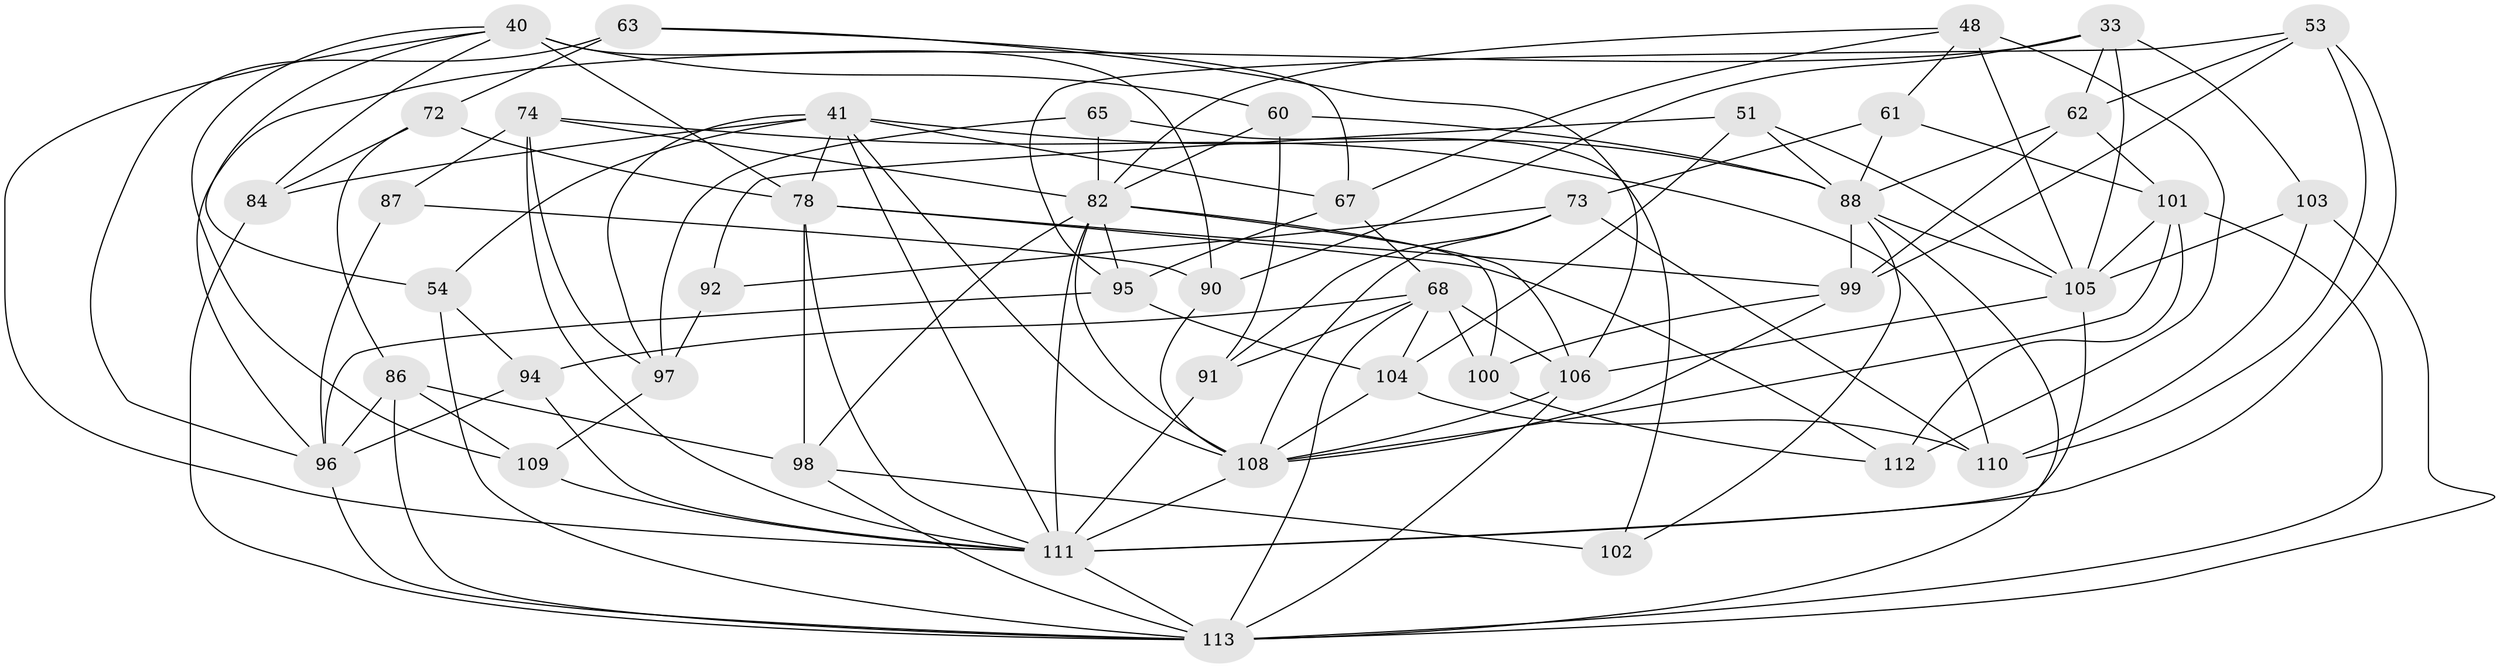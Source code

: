 // original degree distribution, {4: 1.0}
// Generated by graph-tools (version 1.1) at 2025/01/03/04/25 22:01:45]
// undirected, 45 vertices, 123 edges
graph export_dot {
graph [start="1"]
  node [color=gray90,style=filled];
  33 [super="+8"];
  40 [super="+1+27"];
  41 [super="+3+9+7"];
  48 [super="+4+22"];
  51;
  53 [super="+50"];
  54;
  60;
  61;
  62 [super="+58"];
  63;
  65 [super="+28"];
  67 [super="+34"];
  68 [super="+20+43"];
  72;
  73 [super="+69"];
  74 [super="+64"];
  78 [super="+25+70+26"];
  82 [super="+79"];
  84;
  86 [super="+77"];
  87;
  88 [super="+18+37+59"];
  90;
  91;
  92;
  94;
  95 [super="+75"];
  96 [super="+56"];
  97 [super="+5"];
  98 [super="+66"];
  99 [super="+57"];
  100;
  101 [super="+89"];
  102;
  103 [super="+80"];
  104 [super="+10"];
  105 [super="+83+42"];
  106 [super="+6+13"];
  108 [super="+107"];
  109 [super="+52"];
  110 [super="+81"];
  111 [super="+76+93"];
  112;
  113 [super="+39+85"];
  33 -- 62;
  33 -- 90;
  33 -- 105;
  33 -- 103 [weight=2];
  33 -- 96;
  40 -- 109;
  40 -- 90;
  40 -- 54;
  40 -- 60;
  40 -- 84;
  40 -- 78 [weight=2];
  40 -- 111;
  41 -- 108;
  41 -- 54;
  41 -- 97;
  41 -- 67 [weight=2];
  41 -- 84;
  41 -- 88;
  41 -- 78 [weight=2];
  41 -- 111;
  48 -- 112;
  48 -- 67;
  48 -- 105 [weight=3];
  48 -- 61;
  48 -- 82 [weight=2];
  51 -- 92;
  51 -- 104;
  51 -- 105;
  51 -- 88;
  53 -- 95;
  53 -- 62;
  53 -- 111 [weight=2];
  53 -- 99;
  53 -- 110;
  54 -- 94;
  54 -- 113;
  60 -- 88;
  60 -- 91;
  60 -- 82;
  61 -- 73;
  61 -- 101;
  61 -- 88;
  62 -- 88 [weight=2];
  62 -- 101;
  62 -- 99;
  63 -- 72;
  63 -- 106;
  63 -- 67;
  63 -- 96;
  65 -- 97 [weight=2];
  65 -- 102;
  65 -- 82 [weight=3];
  67 -- 95;
  67 -- 68;
  68 -- 91;
  68 -- 104;
  68 -- 106 [weight=2];
  68 -- 100;
  68 -- 94;
  68 -- 113;
  72 -- 84;
  72 -- 78;
  72 -- 86;
  73 -- 92 [weight=2];
  73 -- 91;
  73 -- 110;
  73 -- 108;
  74 -- 87 [weight=2];
  74 -- 110;
  74 -- 97;
  74 -- 82;
  74 -- 111;
  78 -- 99 [weight=2];
  78 -- 112;
  78 -- 98;
  78 -- 111;
  82 -- 106;
  82 -- 98;
  82 -- 100;
  82 -- 108;
  82 -- 95;
  82 -- 111 [weight=2];
  84 -- 113;
  86 -- 113 [weight=2];
  86 -- 98;
  86 -- 96 [weight=2];
  86 -- 109 [weight=2];
  87 -- 90;
  87 -- 96;
  88 -- 113 [weight=3];
  88 -- 105;
  88 -- 102;
  88 -- 99;
  90 -- 108;
  91 -- 111;
  92 -- 97;
  94 -- 111;
  94 -- 96;
  95 -- 104 [weight=2];
  95 -- 96;
  96 -- 113;
  97 -- 109;
  98 -- 102 [weight=2];
  98 -- 113;
  99 -- 100;
  99 -- 108 [weight=2];
  100 -- 112;
  101 -- 112;
  101 -- 105 [weight=3];
  101 -- 113 [weight=3];
  101 -- 108;
  103 -- 110 [weight=2];
  103 -- 105;
  103 -- 113;
  104 -- 110;
  104 -- 108;
  105 -- 106 [weight=2];
  105 -- 111 [weight=2];
  106 -- 113;
  106 -- 108;
  108 -- 111;
  109 -- 111 [weight=2];
  111 -- 113 [weight=3];
}
